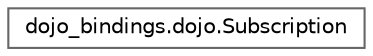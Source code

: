 digraph "Graphical Class Hierarchy"
{
 // LATEX_PDF_SIZE
  bgcolor="transparent";
  edge [fontname=Helvetica,fontsize=10,labelfontname=Helvetica,labelfontsize=10];
  node [fontname=Helvetica,fontsize=10,shape=box,height=0.2,width=0.4];
  rankdir="LR";
  Node0 [id="Node000000",label="dojo_bindings.dojo.Subscription",height=0.2,width=0.4,color="grey40", fillcolor="white", style="filled",URL="$structdojo__bindings_1_1dojo_1_1_subscription.html",tooltip=" "];
}
